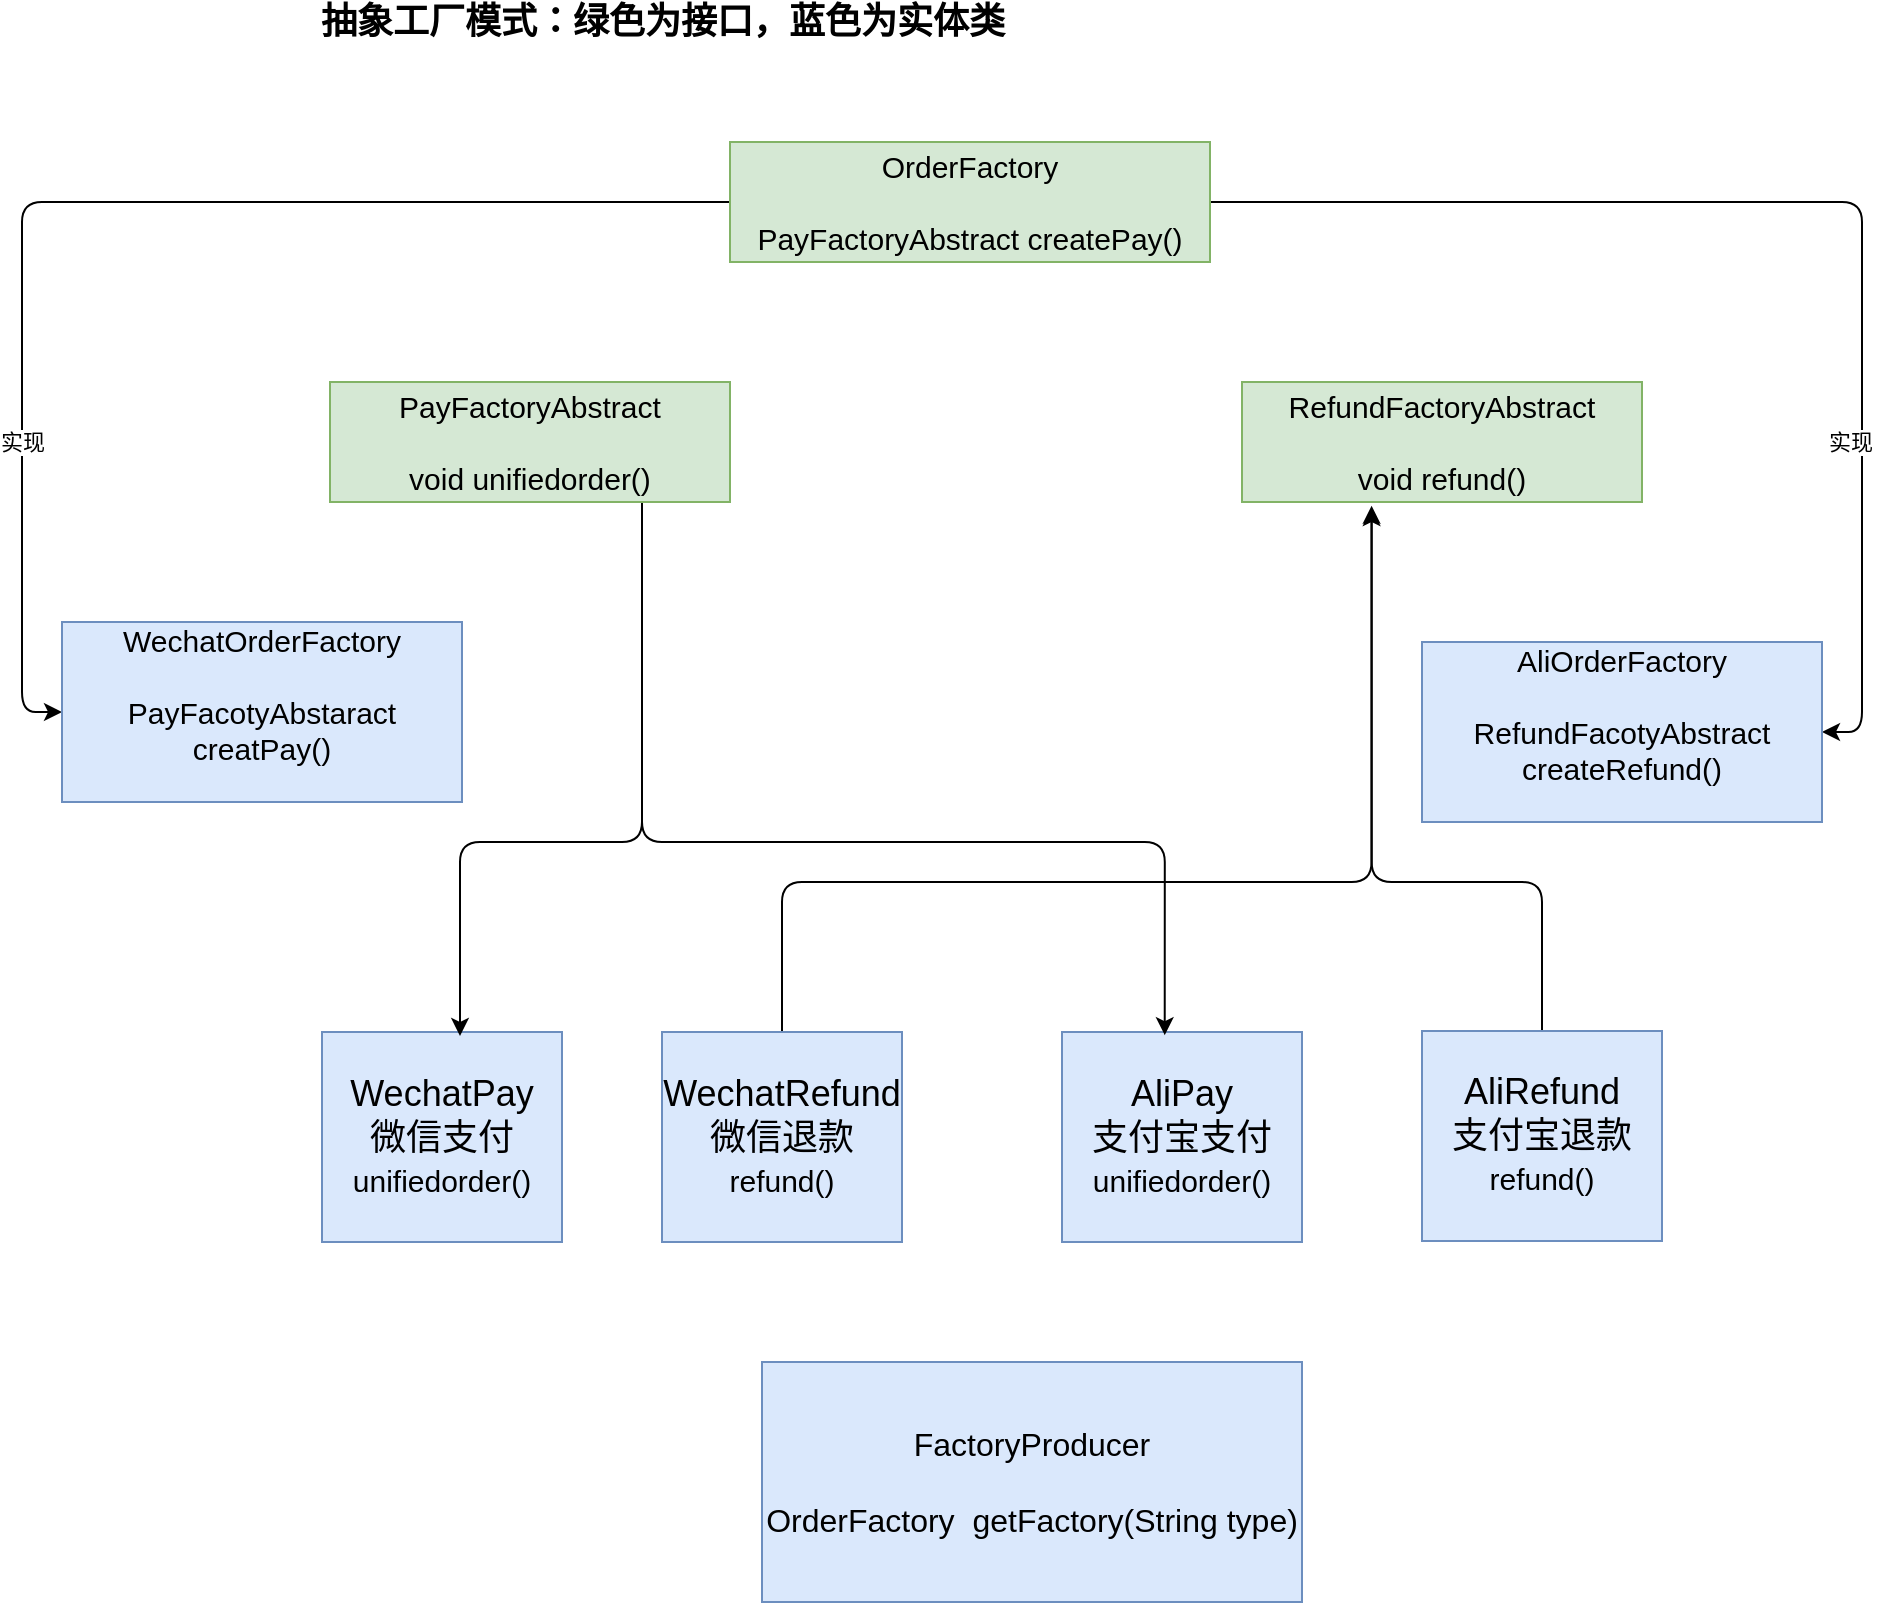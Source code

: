 <mxfile version="13.9.9" type="github">
  <diagram id="CZs7VnL2AZJ_Xgo5Zqkd" name="Page-1">
    <mxGraphModel dx="2500" dy="896" grid="1" gridSize="10" guides="1" tooltips="1" connect="1" arrows="1" fold="1" page="1" pageScale="1" pageWidth="827" pageHeight="1169" math="0" shadow="0">
      <root>
        <mxCell id="0" />
        <mxCell id="1" parent="0" />
        <mxCell id="AhOssEII6KVHRI5glIdp-4" value="&lt;font style=&quot;font-size: 18px&quot;&gt;WechatPay&lt;br&gt;微信支付&lt;br&gt;&lt;span style=&quot;font-size: 15px&quot;&gt;unifiedorder()&lt;/span&gt;&lt;br&gt;&lt;/font&gt;" style="rounded=0;whiteSpace=wrap;html=1;fillColor=#dae8fc;strokeColor=#6c8ebf;" vertex="1" parent="1">
          <mxGeometry x="90" y="585" width="120" height="105" as="geometry" />
        </mxCell>
        <mxCell id="AhOssEII6KVHRI5glIdp-5" value="&lt;font style=&quot;font-size: 18px&quot;&gt;AliPay&lt;br&gt;支付宝支付&lt;br&gt;&lt;span style=&quot;font-size: 15px&quot;&gt;unifiedorder()&lt;/span&gt;&lt;br&gt;&lt;/font&gt;" style="rounded=0;whiteSpace=wrap;html=1;fillColor=#dae8fc;strokeColor=#6c8ebf;" vertex="1" parent="1">
          <mxGeometry x="460" y="585" width="120" height="105" as="geometry" />
        </mxCell>
        <mxCell id="AhOssEII6KVHRI5glIdp-6" value="&lt;font style=&quot;font-size: 18px&quot;&gt;&lt;b&gt;抽象工厂模式：绿色为接口，蓝色为实体类&lt;/b&gt;&lt;/font&gt;" style="text;html=1;align=center;verticalAlign=middle;resizable=0;points=[];autosize=1;" vertex="1" parent="1">
          <mxGeometry x="80" y="70" width="360" height="20" as="geometry" />
        </mxCell>
        <mxCell id="AhOssEII6KVHRI5glIdp-15" style="edgeStyle=orthogonalEdgeStyle;rounded=1;orthogonalLoop=1;jettySize=auto;html=1;entryX=1;entryY=0.5;entryDx=0;entryDy=0;" edge="1" parent="1" source="AhOssEII6KVHRI5glIdp-7" target="AhOssEII6KVHRI5glIdp-13">
          <mxGeometry relative="1" as="geometry" />
        </mxCell>
        <mxCell id="AhOssEII6KVHRI5glIdp-16" value="实现" style="edgeLabel;html=1;align=center;verticalAlign=middle;resizable=0;points=[];" vertex="1" connectable="0" parent="AhOssEII6KVHRI5glIdp-15">
          <mxGeometry x="-0.284" y="-2" relative="1" as="geometry">
            <mxPoint x="101.29" y="118" as="offset" />
          </mxGeometry>
        </mxCell>
        <mxCell id="AhOssEII6KVHRI5glIdp-24" style="edgeStyle=orthogonalEdgeStyle;rounded=1;orthogonalLoop=1;jettySize=auto;html=1;entryX=0;entryY=0.5;entryDx=0;entryDy=0;" edge="1" parent="1" source="AhOssEII6KVHRI5glIdp-7" target="AhOssEII6KVHRI5glIdp-12">
          <mxGeometry relative="1" as="geometry" />
        </mxCell>
        <mxCell id="AhOssEII6KVHRI5glIdp-7" value="&lt;font style=&quot;font-size: 15px&quot;&gt;OrderFactory&lt;br&gt;&lt;br&gt;PayFactoryAbstract createPay()&lt;br&gt;&lt;/font&gt;" style="rounded=0;whiteSpace=wrap;html=1;fillColor=#d5e8d4;strokeColor=#82b366;" vertex="1" parent="1">
          <mxGeometry x="294" y="140" width="240" height="60" as="geometry" />
        </mxCell>
        <mxCell id="AhOssEII6KVHRI5glIdp-20" style="edgeStyle=orthogonalEdgeStyle;rounded=1;orthogonalLoop=1;jettySize=auto;html=1;entryX=0.575;entryY=0.019;entryDx=0;entryDy=0;entryPerimeter=0;" edge="1" parent="1" source="AhOssEII6KVHRI5glIdp-8" target="AhOssEII6KVHRI5glIdp-4">
          <mxGeometry relative="1" as="geometry">
            <Array as="points">
              <mxPoint x="250" y="490" />
              <mxPoint x="159" y="490" />
            </Array>
          </mxGeometry>
        </mxCell>
        <mxCell id="AhOssEII6KVHRI5glIdp-21" style="edgeStyle=orthogonalEdgeStyle;rounded=1;orthogonalLoop=1;jettySize=auto;html=1;entryX=0.428;entryY=0.015;entryDx=0;entryDy=0;entryPerimeter=0;" edge="1" parent="1" source="AhOssEII6KVHRI5glIdp-8" target="AhOssEII6KVHRI5glIdp-5">
          <mxGeometry relative="1" as="geometry">
            <Array as="points">
              <mxPoint x="250" y="490" />
              <mxPoint x="511" y="490" />
            </Array>
          </mxGeometry>
        </mxCell>
        <mxCell id="AhOssEII6KVHRI5glIdp-8" value="&lt;font style=&quot;font-size: 15px&quot;&gt;PayFactoryAbstract&lt;br&gt;&lt;br&gt;void unifiedorder()&lt;/font&gt;" style="rounded=0;whiteSpace=wrap;html=1;fillColor=#d5e8d4;strokeColor=#82b366;" vertex="1" parent="1">
          <mxGeometry x="94" y="260" width="200" height="60" as="geometry" />
        </mxCell>
        <mxCell id="AhOssEII6KVHRI5glIdp-9" value="&lt;font style=&quot;font-size: 15px&quot;&gt;RefundFactoryAbstract&lt;br&gt;&lt;br&gt;void refund()&lt;/font&gt;" style="rounded=0;whiteSpace=wrap;html=1;fillColor=#d5e8d4;strokeColor=#82b366;" vertex="1" parent="1">
          <mxGeometry x="550" y="260" width="200" height="60" as="geometry" />
        </mxCell>
        <mxCell id="AhOssEII6KVHRI5glIdp-12" value="&lt;font style=&quot;font-size: 15px&quot;&gt;WechatOrderFactory&lt;br&gt;&lt;br&gt;PayFacotyAbstaract creatPay()&lt;br&gt;&lt;br&gt;&lt;/font&gt;" style="rounded=0;whiteSpace=wrap;html=1;fillColor=#dae8fc;strokeColor=#6c8ebf;" vertex="1" parent="1">
          <mxGeometry x="-40" y="380" width="200" height="90" as="geometry" />
        </mxCell>
        <mxCell id="AhOssEII6KVHRI5glIdp-13" value="&lt;font style=&quot;font-size: 15px&quot;&gt;AliOrderFactory&lt;br&gt;&lt;br&gt;RefundFacotyAbstract createRefund()&lt;br&gt;&lt;br&gt;&lt;/font&gt;" style="rounded=0;whiteSpace=wrap;html=1;fillColor=#dae8fc;strokeColor=#6c8ebf;" vertex="1" parent="1">
          <mxGeometry x="640" y="390" width="200" height="90" as="geometry" />
        </mxCell>
        <mxCell id="AhOssEII6KVHRI5glIdp-22" style="edgeStyle=orthogonalEdgeStyle;rounded=1;orthogonalLoop=1;jettySize=auto;html=1;entryX=0.324;entryY=1.051;entryDx=0;entryDy=0;entryPerimeter=0;" edge="1" parent="1" source="AhOssEII6KVHRI5glIdp-18" target="AhOssEII6KVHRI5glIdp-9">
          <mxGeometry relative="1" as="geometry">
            <Array as="points">
              <mxPoint x="320" y="510" />
              <mxPoint x="615" y="510" />
            </Array>
          </mxGeometry>
        </mxCell>
        <mxCell id="AhOssEII6KVHRI5glIdp-18" value="&lt;font style=&quot;font-size: 18px&quot;&gt;WechatRefund&lt;br&gt;微信退款&lt;br&gt;&lt;span style=&quot;font-size: 15px&quot;&gt;refund()&lt;/span&gt;&lt;br&gt;&lt;/font&gt;" style="rounded=0;whiteSpace=wrap;html=1;fillColor=#dae8fc;strokeColor=#6c8ebf;" vertex="1" parent="1">
          <mxGeometry x="260" y="585" width="120" height="105" as="geometry" />
        </mxCell>
        <mxCell id="AhOssEII6KVHRI5glIdp-23" style="edgeStyle=orthogonalEdgeStyle;rounded=1;orthogonalLoop=1;jettySize=auto;html=1;entryX=0.324;entryY=1.031;entryDx=0;entryDy=0;entryPerimeter=0;" edge="1" parent="1" source="AhOssEII6KVHRI5glIdp-19" target="AhOssEII6KVHRI5glIdp-9">
          <mxGeometry relative="1" as="geometry">
            <Array as="points">
              <mxPoint x="700" y="510" />
              <mxPoint x="615" y="510" />
            </Array>
          </mxGeometry>
        </mxCell>
        <mxCell id="AhOssEII6KVHRI5glIdp-19" value="&lt;font style=&quot;font-size: 18px&quot;&gt;AliRefund&lt;br&gt;支付宝退款&lt;br&gt;&lt;span style=&quot;font-size: 15px&quot;&gt;refund()&lt;/span&gt;&lt;br&gt;&lt;/font&gt;" style="rounded=0;whiteSpace=wrap;html=1;fillColor=#dae8fc;strokeColor=#6c8ebf;" vertex="1" parent="1">
          <mxGeometry x="640" y="584.5" width="120" height="105" as="geometry" />
        </mxCell>
        <mxCell id="AhOssEII6KVHRI5glIdp-25" value="实现" style="edgeLabel;html=1;align=center;verticalAlign=middle;resizable=0;points=[];" vertex="1" connectable="0" parent="1">
          <mxGeometry x="-60.004" y="290" as="geometry" />
        </mxCell>
        <mxCell id="AhOssEII6KVHRI5glIdp-26" value="&lt;font style=&quot;font-size: 16px&quot;&gt;FactoryProducer&lt;br&gt;&lt;br&gt;OrderFactory&amp;nbsp; getFactory(String type)&lt;br&gt;&lt;/font&gt;" style="rounded=0;whiteSpace=wrap;html=1;fillColor=#dae8fc;strokeColor=#6c8ebf;" vertex="1" parent="1">
          <mxGeometry x="310" y="750" width="270" height="120" as="geometry" />
        </mxCell>
      </root>
    </mxGraphModel>
  </diagram>
</mxfile>
